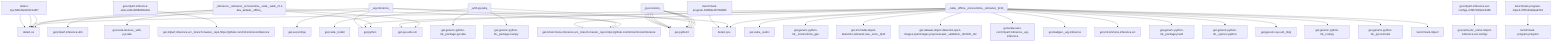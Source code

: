 graph TD
    app-mlperf-inference,d775cac873ee4231_(_reference,_retinanet,_onnxruntime,_cuda,_valid,_r5.1-dev_default,_offline_) --> detect,os
    app-mlperf-inference,d775cac873ee4231_(_reference,_retinanet,_onnxruntime,_cuda,_valid,_r5.1-dev_default,_offline_) --> get,sys-utils-cm
    app-mlperf-inference,d775cac873ee4231_(_reference,_retinanet,_onnxruntime,_cuda,_valid,_r5.1-dev_default,_offline_) --> get,python
    app-mlperf-inference,d775cac873ee4231_(_reference,_retinanet,_onnxruntime,_cuda,_valid,_r5.1-dev_default,_offline_) --> get,mlcommons,inference,src,_branch.master,_repo.https://github.com/mlcommons/inference
    get-mlperf-inference-utils,e341e5f86d8342e5 --> get,mlperf,inference,src,_branch.master,_repo.https://github.com/mlcommons/inference
    app-mlperf-inference,d775cac873ee4231_(_reference,_retinanet,_onnxruntime,_cuda,_valid,_r5.1-dev_default,_offline_) --> get,mlperf,inference,utils
    get-cuda-devices,7a3ede4d3558427a_(_with-pycuda_) --> get,cuda,_toolkit
    get-cuda-devices,7a3ede4d3558427a_(_with-pycuda_) --> get,python3
    get-generic-python-lib,94b62a682bc44791_(_package.pycuda_) --> get,python3
    get-cuda-devices,7a3ede4d3558427a_(_with-pycuda_) --> get,generic-python-lib,_package.pycuda
    get-generic-python-lib,94b62a682bc44791_(_package.numpy_) --> get,python3
    get-cuda-devices,7a3ede4d3558427a_(_with-pycuda_) --> get,generic-python-lib,_package.numpy
    app-mlperf-inference,d775cac873ee4231_(_reference,_retinanet,_onnxruntime,_cuda,_valid,_r5.1-dev_default,_offline_) --> get,cuda-devices,_with-pycuda
    app-mlperf-inference-mlcommons-python,ff149e9781fc4b65_(_cuda,_offline,_onnxruntime,_retinanet,_fp32_) --> detect,os
    detect-cpu,586c8a43320142f7 --> detect,os
    app-mlperf-inference-mlcommons-python,ff149e9781fc4b65_(_cuda,_offline,_onnxruntime,_retinanet,_fp32_) --> detect,cpu
    app-mlperf-inference-mlcommons-python,ff149e9781fc4b65_(_cuda,_offline,_onnxruntime,_retinanet,_fp32_) --> get,sys-utils-cm
    app-mlperf-inference-mlcommons-python,ff149e9781fc4b65_(_cuda,_offline,_onnxruntime,_retinanet,_fp32_) --> get,python
    app-mlperf-inference-mlcommons-python,ff149e9781fc4b65_(_cuda,_offline,_onnxruntime,_retinanet,_fp32_) --> get,cuda,_cudnn
    get-generic-python-lib,94b62a682bc44791_(_onnxruntime_gpu_) --> get,python3
    app-mlperf-inference-mlcommons-python,ff149e9781fc4b65_(_cuda,_offline,_onnxruntime,_retinanet,_fp32_) --> get,generic-python-lib,_onnxruntime_gpu
    app-mlperf-inference-mlcommons-python,ff149e9781fc4b65_(_cuda,_offline,_onnxruntime,_retinanet,_fp32_) --> get,ml-model,object-detection,retinanet,raw,_onnx,_fp32
    app-mlperf-inference-mlcommons-python,ff149e9781fc4b65_(_cuda,_offline,_onnxruntime,_retinanet,_fp32_) --> get,dataset,object-detection,open-images,openimages,preprocessed,_validation,_NCHW,_full
    generate-mlperf-inference-user-conf,3af4475745964b93_(_wg-inference_) --> detect,os
    detect-cpu,586c8a43320142f7 --> detect,os
    generate-mlperf-inference-user-conf,3af4475745964b93_(_wg-inference_) --> detect,cpu
    generate-mlperf-inference-user-conf,3af4475745964b93_(_wg-inference_) --> get,python
    get-mlperf-inference-sut-configs,c2fbf72009e2445b --> get,cache,dir,_name.mlperf-inference-sut-configs
    generate-mlperf-inference-user-conf,3af4475745964b93_(_wg-inference_) --> get,sut,configs
    generate-mlperf-inference-user-conf,3af4475745964b93_(_wg-inference_) --> get,mlcommons,inference,src,_branch.master,_repo.https://github.com/mlcommons/inference
    app-mlperf-inference-mlcommons-python,ff149e9781fc4b65_(_cuda,_offline,_onnxruntime,_retinanet,_fp32_) --> generate,user-conf,mlperf,inference,_wg-inference
    app-mlperf-inference-mlcommons-python,ff149e9781fc4b65_(_cuda,_offline,_onnxruntime,_retinanet,_fp32_) --> get,loadgen,_wg-inference
    app-mlperf-inference-mlcommons-python,ff149e9781fc4b65_(_cuda,_offline,_onnxruntime,_retinanet,_fp32_) --> get,mlcommons,inference,src,_branch.master,_repo.https://github.com/mlcommons/inference
    app-mlperf-inference-mlcommons-python,ff149e9781fc4b65_(_cuda,_offline,_onnxruntime,_retinanet,_fp32_) --> get,mlcommons,inference,src
    get-generic-python-lib,94b62a682bc44791_(_package.psutil_) --> get,python3
    app-mlperf-inference-mlcommons-python,ff149e9781fc4b65_(_cuda,_offline,_onnxruntime,_retinanet,_fp32_) --> get,generic-python-lib,_package.psutil
    get-generic-python-lib,94b62a682bc44791_(_opencv-python_) --> get,python3
    app-mlperf-inference-mlcommons-python,ff149e9781fc4b65_(_cuda,_offline,_onnxruntime,_retinanet,_fp32_) --> get,generic-python-lib,_opencv-python
    app-mlperf-inference-mlcommons-python,ff149e9781fc4b65_(_cuda,_offline,_onnxruntime,_retinanet,_fp32_) --> get,generic-sys-util,_libgl
    get-generic-python-lib,94b62a682bc44791_(_numpy_) --> get,python3
    app-mlperf-inference-mlcommons-python,ff149e9781fc4b65_(_cuda,_offline,_onnxruntime,_retinanet,_fp32_) --> get,generic-python-lib,_numpy
    get-generic-python-lib,94b62a682bc44791_(_pycocotools_) --> get,python3
    app-mlperf-inference-mlcommons-python,ff149e9781fc4b65_(_cuda,_offline,_onnxruntime,_retinanet,_fp32_) --> get,generic-python-lib,_pycocotools
    detect-cpu,586c8a43320142f7 --> detect,os
    benchmark-program,19f369ef47084895 --> detect,cpu
    benchmark-program-mlperf,cfff0132a8aa4018 --> benchmark-program,program
    app-mlperf-inference-mlcommons-python,ff149e9781fc4b65_(_cuda,_offline,_onnxruntime,_retinanet,_fp32_) --> benchmark-mlperf